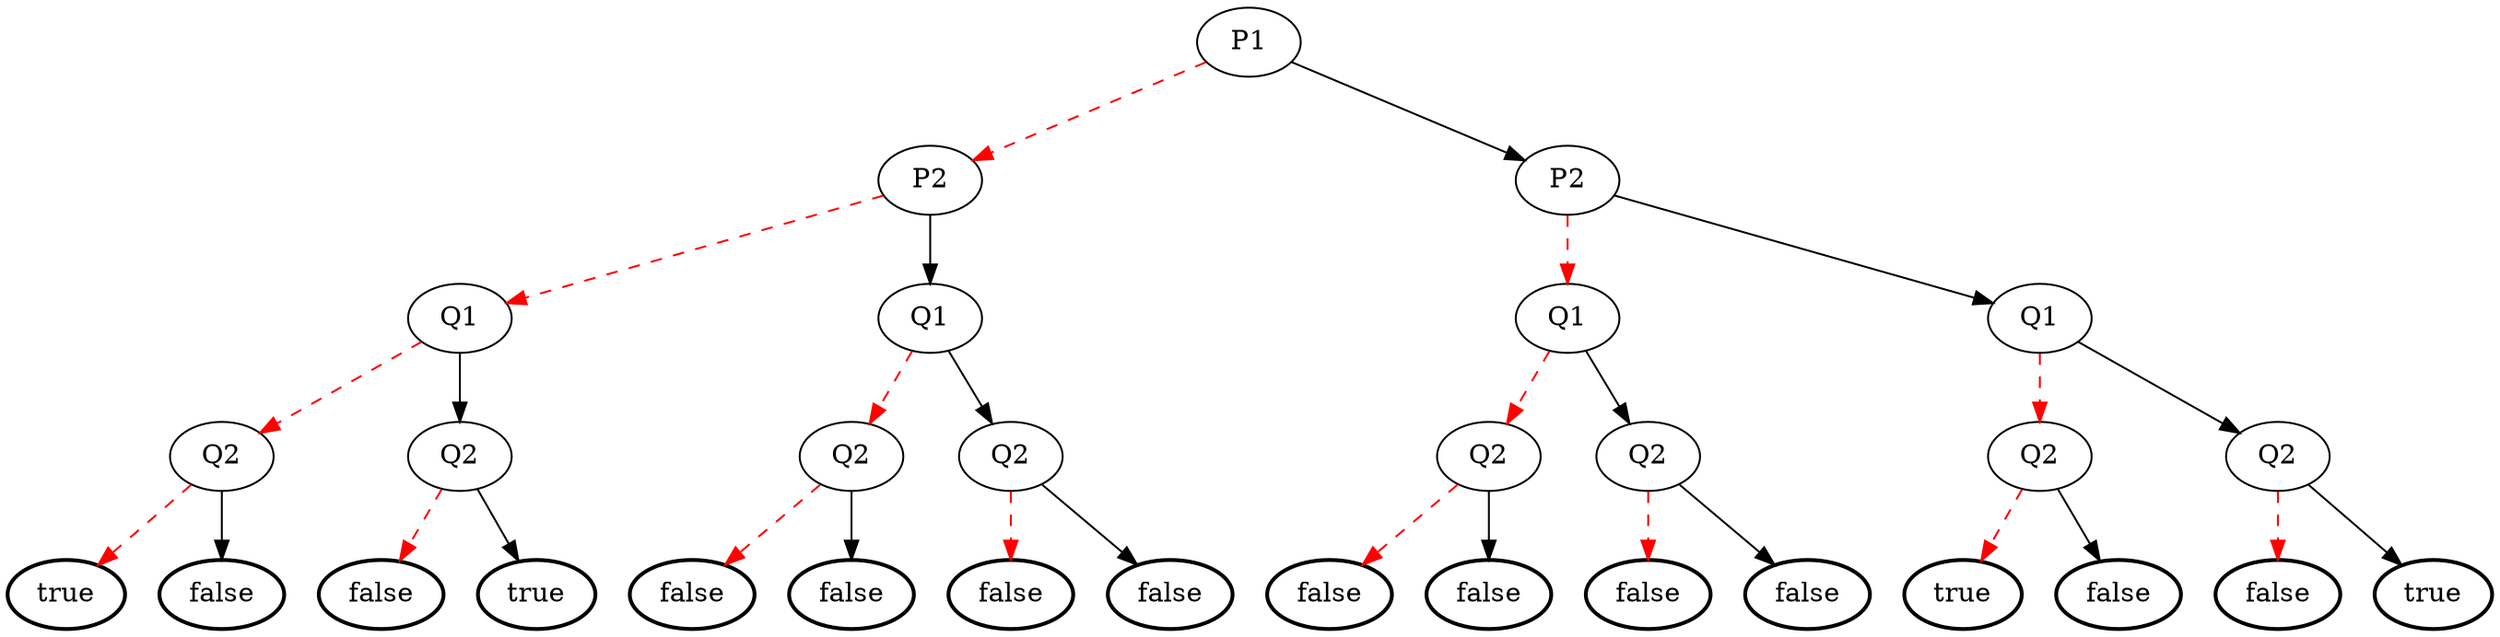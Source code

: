 digraph G {
1[label=P1];
1->2[color=red, style=dashed];
1->3;
2[label=P2];
2->4[color=red, style=dashed];
2->5;
4[label=Q1];
4->8[color=red, style=dashed];
4->9;
8[label=Q2];
8->16[color=red, style=dashed];
8->17;
16[style=bold, label=true];
17[style=bold, label=false];
9[label=Q2];
9->18[color=red, style=dashed];
9->19;
18[style=bold, label=false];
19[style=bold, label=true];
5[label=Q1];
5->10[color=red, style=dashed];
5->11;
10[label=Q2];
10->20[color=red, style=dashed];
10->21;
20[style=bold, label=false];
21[style=bold, label=false];
11[label=Q2];
11->22[color=red, style=dashed];
11->23;
22[style=bold, label=false];
23[style=bold, label=false];
3[label=P2];
3->6[color=red, style=dashed];
3->7;
6[label=Q1];
6->12[color=red, style=dashed];
6->13;
12[label=Q2];
12->24[color=red, style=dashed];
12->25;
24[style=bold, label=false];
25[style=bold, label=false];
13[label=Q2];
13->26[color=red, style=dashed];
13->27;
26[style=bold, label=false];
27[style=bold, label=false];
7[label=Q1];
7->14[color=red, style=dashed];
7->15;
14[label=Q2];
14->28[color=red, style=dashed];
14->29;
28[style=bold, label=true];
29[style=bold, label=false];
15[label=Q2];
15->30[color=red, style=dashed];
15->31;
30[style=bold, label=false];
31[style=bold, label=true];
}